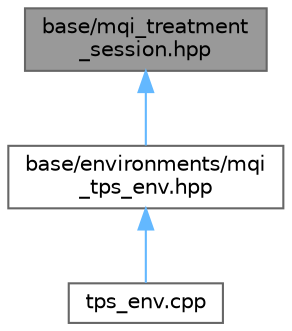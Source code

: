 digraph "base/mqi_treatment_session.hpp"
{
 // LATEX_PDF_SIZE
  bgcolor="transparent";
  edge [fontname=Helvetica,fontsize=10,labelfontname=Helvetica,labelfontsize=10];
  node [fontname=Helvetica,fontsize=10,shape=box,height=0.2,width=0.4];
  Node1 [id="Node000001",label="base/mqi_treatment\l_session.hpp",height=0.2,width=0.4,color="gray40", fillcolor="grey60", style="filled", fontcolor="black",tooltip=" "];
  Node1 -> Node2 [id="edge1_Node000001_Node000002",dir="back",color="steelblue1",style="solid",tooltip=" "];
  Node2 [id="Node000002",label="base/environments/mqi\l_tps_env.hpp",height=0.2,width=0.4,color="grey40", fillcolor="white", style="filled",URL="$mqi__tps__env_8hpp.html",tooltip=" "];
  Node2 -> Node3 [id="edge2_Node000002_Node000003",dir="back",color="steelblue1",style="solid",tooltip=" "];
  Node3 [id="Node000003",label="tps_env.cpp",height=0.2,width=0.4,color="grey40", fillcolor="white", style="filled",URL="$tps__env_8cpp.html",tooltip="Main entry point for running a Monte Carlo simulation using the Treatment Planning System (TPS) envir..."];
}
